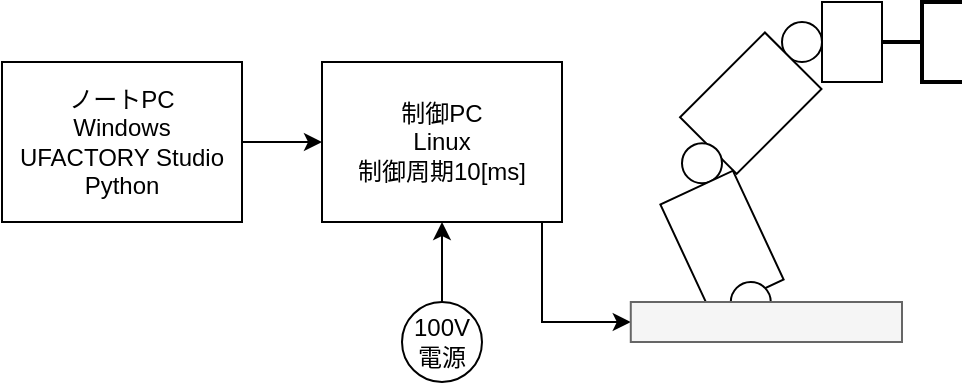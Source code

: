 <mxfile version="24.7.17" pages="3">
  <diagram name="ページ1" id="FQN3btEkEggQ161jcnd-">
    <mxGraphModel dx="819" dy="497" grid="1" gridSize="10" guides="1" tooltips="1" connect="1" arrows="1" fold="1" page="1" pageScale="1" pageWidth="827" pageHeight="1169" math="0" shadow="0">
      <root>
        <mxCell id="0" />
        <mxCell id="1" parent="0" />
        <mxCell id="hP_nf9xxPoFUclb5-hwc-5" value="" style="edgeStyle=orthogonalEdgeStyle;rounded=0;orthogonalLoop=1;jettySize=auto;html=1;" edge="1" parent="1" source="hP_nf9xxPoFUclb5-hwc-1" target="hP_nf9xxPoFUclb5-hwc-2">
          <mxGeometry relative="1" as="geometry" />
        </mxCell>
        <mxCell id="hP_nf9xxPoFUclb5-hwc-1" value="ノートPC&lt;div&gt;Windows&lt;/div&gt;&lt;div&gt;UFACTORY Studio&lt;/div&gt;&lt;div&gt;Python&lt;/div&gt;" style="rounded=0;whiteSpace=wrap;html=1;" vertex="1" parent="1">
          <mxGeometry x="200" y="320" width="120" height="80" as="geometry" />
        </mxCell>
        <mxCell id="hP_nf9xxPoFUclb5-hwc-16" style="edgeStyle=orthogonalEdgeStyle;rounded=0;orthogonalLoop=1;jettySize=auto;html=1;entryX=0;entryY=0.5;entryDx=0;entryDy=0;" edge="1" parent="1" source="hP_nf9xxPoFUclb5-hwc-2" target="hP_nf9xxPoFUclb5-hwc-14">
          <mxGeometry relative="1" as="geometry">
            <Array as="points">
              <mxPoint x="470" y="450" />
            </Array>
          </mxGeometry>
        </mxCell>
        <mxCell id="hP_nf9xxPoFUclb5-hwc-2" value="制御PC&lt;div&gt;Linux&lt;/div&gt;&lt;div&gt;制御周期10[ms]&lt;/div&gt;" style="rounded=0;whiteSpace=wrap;html=1;" vertex="1" parent="1">
          <mxGeometry x="360" y="320" width="120" height="80" as="geometry" />
        </mxCell>
        <mxCell id="hP_nf9xxPoFUclb5-hwc-4" value="" style="edgeStyle=orthogonalEdgeStyle;rounded=0;orthogonalLoop=1;jettySize=auto;html=1;" edge="1" parent="1" source="hP_nf9xxPoFUclb5-hwc-3" target="hP_nf9xxPoFUclb5-hwc-2">
          <mxGeometry relative="1" as="geometry" />
        </mxCell>
        <mxCell id="hP_nf9xxPoFUclb5-hwc-3" value="100V&lt;div&gt;電源&lt;/div&gt;" style="ellipse;whiteSpace=wrap;html=1;aspect=fixed;" vertex="1" parent="1">
          <mxGeometry x="400" y="440" width="40" height="40" as="geometry" />
        </mxCell>
        <mxCell id="hP_nf9xxPoFUclb5-hwc-6" value="" style="ellipse;whiteSpace=wrap;html=1;aspect=fixed;" vertex="1" parent="1">
          <mxGeometry x="590" y="300" width="20" height="20" as="geometry" />
        </mxCell>
        <mxCell id="hP_nf9xxPoFUclb5-hwc-8" value="" style="strokeWidth=2;html=1;shape=mxgraph.flowchart.annotation_2;align=left;labelPosition=right;pointerEvents=1;" vertex="1" parent="1">
          <mxGeometry x="640" y="290" width="40" height="40" as="geometry" />
        </mxCell>
        <mxCell id="hP_nf9xxPoFUclb5-hwc-9" value="" style="rounded=0;whiteSpace=wrap;html=1;" vertex="1" parent="1">
          <mxGeometry x="610" y="290" width="30" height="40" as="geometry" />
        </mxCell>
        <mxCell id="hP_nf9xxPoFUclb5-hwc-11" value="" style="rounded=0;whiteSpace=wrap;html=1;rotation=-45;" vertex="1" parent="1">
          <mxGeometry x="544.39" y="320.61" width="60" height="40" as="geometry" />
        </mxCell>
        <mxCell id="hP_nf9xxPoFUclb5-hwc-12" value="" style="ellipse;whiteSpace=wrap;html=1;aspect=fixed;" vertex="1" parent="1">
          <mxGeometry x="540" y="360.61" width="20" height="20" as="geometry" />
        </mxCell>
        <mxCell id="hP_nf9xxPoFUclb5-hwc-13" value="" style="rounded=0;whiteSpace=wrap;html=1;rotation=-115;" vertex="1" parent="1">
          <mxGeometry x="530" y="390" width="60" height="40" as="geometry" />
        </mxCell>
        <mxCell id="hP_nf9xxPoFUclb5-hwc-15" value="" style="ellipse;whiteSpace=wrap;html=1;aspect=fixed;" vertex="1" parent="1">
          <mxGeometry x="564.39" y="430" width="20" height="20" as="geometry" />
        </mxCell>
        <mxCell id="hP_nf9xxPoFUclb5-hwc-14" value="" style="rounded=0;whiteSpace=wrap;html=1;fillColor=#f5f5f5;fontColor=#333333;strokeColor=#666666;" vertex="1" parent="1">
          <mxGeometry x="514.39" y="440" width="135.61" height="20" as="geometry" />
        </mxCell>
      </root>
    </mxGraphModel>
  </diagram>
  <diagram id="xmDB8AMR64mlbeHu1fnh" name="ページ2">
    <mxGraphModel dx="574" dy="348" grid="1" gridSize="10" guides="1" tooltips="1" connect="1" arrows="1" fold="1" page="1" pageScale="1" pageWidth="827" pageHeight="1169" math="0" shadow="0">
      <root>
        <mxCell id="0" />
        <mxCell id="1" parent="0" />
        <mxCell id="PUuchQEiQ1UGvY4gphZg-1" value="" style="shape=partialRectangle;whiteSpace=wrap;html=1;bottom=0;right=0;fillColor=none;" vertex="1" parent="1">
          <mxGeometry x="280" y="520" width="120" height="240" as="geometry" />
        </mxCell>
        <mxCell id="PUuchQEiQ1UGvY4gphZg-2" value="" style="shape=partialRectangle;whiteSpace=wrap;html=1;bottom=0;right=0;fillColor=none;rotation=90;" vertex="1" parent="1">
          <mxGeometry x="360" y="560" width="240" height="160" as="geometry" />
        </mxCell>
        <mxCell id="PUuchQEiQ1UGvY4gphZg-7" value="" style="group" vertex="1" connectable="0" parent="1">
          <mxGeometry x="340" y="570" width="50" height="40" as="geometry" />
        </mxCell>
        <mxCell id="PUuchQEiQ1UGvY4gphZg-3" value="" style="verticalLabelPosition=bottom;verticalAlign=top;html=1;shape=mxgraph.basic.rect;fillColor2=none;strokeWidth=1;size=20;indent=5;" vertex="1" parent="PUuchQEiQ1UGvY4gphZg-7">
          <mxGeometry width="50" height="10" as="geometry" />
        </mxCell>
        <mxCell id="PUuchQEiQ1UGvY4gphZg-4" value="" style="verticalLabelPosition=bottom;verticalAlign=top;html=1;shape=mxgraph.basic.rect;fillColor2=none;strokeWidth=1;size=20;indent=5;rotation=-90;" vertex="1" parent="PUuchQEiQ1UGvY4gphZg-7">
          <mxGeometry x="-6" y="20" width="30" height="10" as="geometry" />
        </mxCell>
        <mxCell id="PUuchQEiQ1UGvY4gphZg-5" value="" style="verticalLabelPosition=bottom;verticalAlign=top;html=1;shape=mxgraph.basic.rect;fillColor2=none;strokeWidth=1;size=20;indent=5;rotation=-90;" vertex="1" parent="PUuchQEiQ1UGvY4gphZg-7">
          <mxGeometry x="24" y="20" width="30" height="10" as="geometry" />
        </mxCell>
        <mxCell id="PUuchQEiQ1UGvY4gphZg-8" value="" style="edgeStyle=elbowEdgeStyle;elbow=vertical;endArrow=classic;html=1;curved=0;rounded=0;endSize=8;startSize=8;entryX=0.488;entryY=-0.04;entryDx=0;entryDy=0;entryPerimeter=0;exitX=0.113;exitY=1.013;exitDx=0;exitDy=0;exitPerimeter=0;" edge="1" parent="1" source="PUuchQEiQ1UGvY4gphZg-2" target="PUuchQEiQ1UGvY4gphZg-3">
          <mxGeometry width="50" height="50" relative="1" as="geometry">
            <mxPoint x="390" y="590" as="sourcePoint" />
            <mxPoint x="440" y="540" as="targetPoint" />
            <Array as="points">
              <mxPoint x="380" y="550" />
            </Array>
          </mxGeometry>
        </mxCell>
        <mxCell id="PUuchQEiQ1UGvY4gphZg-13" value="" style="verticalLabelPosition=bottom;verticalAlign=top;html=1;shape=mxgraph.basic.rect;fillColor2=none;strokeWidth=1;size=20;indent=5;" vertex="1" parent="1">
          <mxGeometry x="480" y="640" width="40" height="90" as="geometry" />
        </mxCell>
        <mxCell id="PUuchQEiQ1UGvY4gphZg-14" value="P1" style="ellipse;whiteSpace=wrap;html=1;aspect=fixed;" vertex="1" parent="1">
          <mxGeometry x="485" y="640" width="30" height="30" as="geometry" />
        </mxCell>
        <mxCell id="PUuchQEiQ1UGvY4gphZg-15" value="P2" style="ellipse;whiteSpace=wrap;html=1;aspect=fixed;" vertex="1" parent="1">
          <mxGeometry x="485" y="670" width="30" height="30" as="geometry" />
        </mxCell>
        <mxCell id="PUuchQEiQ1UGvY4gphZg-16" value="P3" style="ellipse;whiteSpace=wrap;html=1;aspect=fixed;" vertex="1" parent="1">
          <mxGeometry x="485" y="700" width="30" height="30" as="geometry" />
        </mxCell>
        <mxCell id="PUuchQEiQ1UGvY4gphZg-9" value="" style="verticalLabelPosition=bottom;verticalAlign=top;html=1;shape=mxgraph.basic.rect;fillColor2=none;strokeWidth=1;size=20;indent=5;" vertex="1" parent="1">
          <mxGeometry x="320" y="640" width="40" height="90" as="geometry" />
        </mxCell>
        <mxCell id="PUuchQEiQ1UGvY4gphZg-10" value="S1" style="ellipse;whiteSpace=wrap;html=1;aspect=fixed;" vertex="1" parent="1">
          <mxGeometry x="325" y="640" width="30" height="30" as="geometry" />
        </mxCell>
        <mxCell id="PUuchQEiQ1UGvY4gphZg-11" value="S2" style="ellipse;whiteSpace=wrap;html=1;aspect=fixed;" vertex="1" parent="1">
          <mxGeometry x="325" y="670" width="30" height="30" as="geometry" />
        </mxCell>
        <mxCell id="PUuchQEiQ1UGvY4gphZg-12" value="S3" style="ellipse;whiteSpace=wrap;html=1;aspect=fixed;" vertex="1" parent="1">
          <mxGeometry x="325" y="700" width="30" height="30" as="geometry" />
        </mxCell>
      </root>
    </mxGraphModel>
  </diagram>
  <diagram id="EQruWchjP5YeGzdDpv3R" name="ページ3">
    <mxGraphModel dx="989" dy="600" grid="1" gridSize="10" guides="1" tooltips="1" connect="1" arrows="1" fold="1" page="1" pageScale="1" pageWidth="827" pageHeight="1169" math="0" shadow="0">
      <root>
        <mxCell id="0" />
        <mxCell id="1" parent="0" />
        <mxCell id="67Fab36-caNjaczK6mdO-8" value="" style="edgeStyle=orthogonalEdgeStyle;rounded=0;orthogonalLoop=1;jettySize=auto;html=1;entryX=0.5;entryY=0;entryDx=0;entryDy=0;" edge="1" parent="1" source="67Fab36-caNjaczK6mdO-1" target="67Fab36-caNjaczK6mdO-2">
          <mxGeometry relative="1" as="geometry" />
        </mxCell>
        <mxCell id="67Fab36-caNjaczK6mdO-1" value="スタート" style="rounded=1;whiteSpace=wrap;html=1;" vertex="1" parent="1">
          <mxGeometry x="160" y="200" width="80" height="40" as="geometry" />
        </mxCell>
        <mxCell id="67Fab36-caNjaczK6mdO-11" style="edgeStyle=orthogonalEdgeStyle;rounded=0;orthogonalLoop=1;jettySize=auto;html=1;entryX=0.5;entryY=0;entryDx=0;entryDy=0;" edge="1" parent="1" source="67Fab36-caNjaczK6mdO-2" target="67Fab36-caNjaczK6mdO-3">
          <mxGeometry relative="1" as="geometry" />
        </mxCell>
        <mxCell id="67Fab36-caNjaczK6mdO-2" value="現在の関節角度情報から順運動学を&lt;div&gt;用いて手先の位置姿勢を計算&lt;/div&gt;" style="rounded=1;whiteSpace=wrap;html=1;" vertex="1" parent="1">
          <mxGeometry x="80" y="280" width="240" height="40" as="geometry" />
        </mxCell>
        <mxCell id="67Fab36-caNjaczK6mdO-12" style="edgeStyle=orthogonalEdgeStyle;rounded=0;orthogonalLoop=1;jettySize=auto;html=1;entryX=0.5;entryY=0;entryDx=0;entryDy=0;" edge="1" parent="1" source="67Fab36-caNjaczK6mdO-3" target="67Fab36-caNjaczK6mdO-4">
          <mxGeometry relative="1" as="geometry" />
        </mxCell>
        <mxCell id="67Fab36-caNjaczK6mdO-3" value="現在位置と目標位置を直線で結ぶ&lt;div&gt;直線経路を生成&lt;br&gt;&lt;/div&gt;" style="rounded=1;whiteSpace=wrap;html=1;" vertex="1" parent="1">
          <mxGeometry x="80" y="340" width="240" height="40" as="geometry" />
        </mxCell>
        <mxCell id="67Fab36-caNjaczK6mdO-13" style="edgeStyle=orthogonalEdgeStyle;rounded=0;orthogonalLoop=1;jettySize=auto;html=1;entryX=0.5;entryY=0;entryDx=0;entryDy=0;" edge="1" parent="1" source="67Fab36-caNjaczK6mdO-4" target="67Fab36-caNjaczK6mdO-5">
          <mxGeometry relative="1" as="geometry" />
        </mxCell>
        <mxCell id="67Fab36-caNjaczK6mdO-4" value="時間の多項式による手先の軌道生成" style="rounded=1;whiteSpace=wrap;html=1;" vertex="1" parent="1">
          <mxGeometry x="80" y="400" width="240" height="40" as="geometry" />
        </mxCell>
        <mxCell id="67Fab36-caNjaczK6mdO-14" style="edgeStyle=orthogonalEdgeStyle;rounded=0;orthogonalLoop=1;jettySize=auto;html=1;entryX=0.5;entryY=0;entryDx=0;entryDy=0;" edge="1" parent="1" source="67Fab36-caNjaczK6mdO-5" target="67Fab36-caNjaczK6mdO-6">
          <mxGeometry relative="1" as="geometry" />
        </mxCell>
        <mxCell id="67Fab36-caNjaczK6mdO-5" value="軌道の式に現在時刻を代入し，&lt;div&gt;現在時刻における目標位置を計算&lt;/div&gt;" style="rounded=1;whiteSpace=wrap;html=1;" vertex="1" parent="1">
          <mxGeometry x="80" y="460" width="240" height="40" as="geometry" />
        </mxCell>
        <mxCell id="67Fab36-caNjaczK6mdO-15" style="edgeStyle=orthogonalEdgeStyle;rounded=0;orthogonalLoop=1;jettySize=auto;html=1;entryX=0.5;entryY=0;entryDx=0;entryDy=0;" edge="1" parent="1" source="67Fab36-caNjaczK6mdO-6" target="67Fab36-caNjaczK6mdO-7">
          <mxGeometry relative="1" as="geometry" />
        </mxCell>
        <mxCell id="67Fab36-caNjaczK6mdO-6" value="逆運動学による関節軌道を計算" style="rounded=1;whiteSpace=wrap;html=1;" vertex="1" parent="1">
          <mxGeometry x="80" y="520" width="240" height="40" as="geometry" />
        </mxCell>
        <mxCell id="67Fab36-caNjaczK6mdO-16" style="edgeStyle=orthogonalEdgeStyle;rounded=0;orthogonalLoop=1;jettySize=auto;html=1;entryX=1.015;entryY=0.388;entryDx=0;entryDy=0;entryPerimeter=0;" edge="1" parent="1" source="67Fab36-caNjaczK6mdO-7" target="67Fab36-caNjaczK6mdO-5">
          <mxGeometry relative="1" as="geometry">
            <mxPoint x="350" y="480" as="targetPoint" />
            <Array as="points">
              <mxPoint x="350" y="600" />
              <mxPoint x="350" y="476" />
            </Array>
          </mxGeometry>
        </mxCell>
        <mxCell id="67Fab36-caNjaczK6mdO-7" value="モータの制御" style="rounded=1;whiteSpace=wrap;html=1;" vertex="1" parent="1">
          <mxGeometry x="80" y="580" width="240" height="40" as="geometry" />
        </mxCell>
        <mxCell id="67Fab36-caNjaczK6mdO-17" value="" style="edgeStyle=orthogonalEdgeStyle;rounded=0;orthogonalLoop=1;jettySize=auto;html=1;entryX=0.5;entryY=0;entryDx=0;entryDy=0;" edge="1" parent="1" source="67Fab36-caNjaczK6mdO-18" target="67Fab36-caNjaczK6mdO-20">
          <mxGeometry relative="1" as="geometry" />
        </mxCell>
        <mxCell id="67Fab36-caNjaczK6mdO-18" value="スタート" style="rounded=1;whiteSpace=wrap;html=1;" vertex="1" parent="1">
          <mxGeometry x="480" y="200" width="80" height="40" as="geometry" />
        </mxCell>
        <mxCell id="67Fab36-caNjaczK6mdO-19" style="edgeStyle=orthogonalEdgeStyle;rounded=0;orthogonalLoop=1;jettySize=auto;html=1;entryX=0.5;entryY=0;entryDx=0;entryDy=0;" edge="1" parent="1" source="67Fab36-caNjaczK6mdO-20" target="67Fab36-caNjaczK6mdO-22">
          <mxGeometry relative="1" as="geometry" />
        </mxCell>
        <mxCell id="67Fab36-caNjaczK6mdO-20" value="現在の関節角度情報の取得" style="rounded=1;whiteSpace=wrap;html=1;" vertex="1" parent="1">
          <mxGeometry x="400" y="280" width="240" height="40" as="geometry" />
        </mxCell>
        <mxCell id="67Fab36-caNjaczK6mdO-21" style="edgeStyle=orthogonalEdgeStyle;rounded=0;orthogonalLoop=1;jettySize=auto;html=1;entryX=0.5;entryY=0;entryDx=0;entryDy=0;" edge="1" parent="1" source="67Fab36-caNjaczK6mdO-22" target="67Fab36-caNjaczK6mdO-24">
          <mxGeometry relative="1" as="geometry" />
        </mxCell>
        <mxCell id="67Fab36-caNjaczK6mdO-22" value="&lt;div&gt;手先の目標位置姿勢から，&lt;/div&gt;&lt;div&gt;逆運動学で目標関節角度を計算&lt;br&gt;&lt;/div&gt;" style="rounded=1;whiteSpace=wrap;html=1;" vertex="1" parent="1">
          <mxGeometry x="400" y="340" width="240" height="40" as="geometry" />
        </mxCell>
        <mxCell id="67Fab36-caNjaczK6mdO-23" style="edgeStyle=orthogonalEdgeStyle;rounded=0;orthogonalLoop=1;jettySize=auto;html=1;entryX=0.5;entryY=0;entryDx=0;entryDy=0;" edge="1" parent="1" source="67Fab36-caNjaczK6mdO-24" target="67Fab36-caNjaczK6mdO-26">
          <mxGeometry relative="1" as="geometry" />
        </mxCell>
        <mxCell id="67Fab36-caNjaczK6mdO-24" value="時間の多項式による関節の軌道生成" style="rounded=1;whiteSpace=wrap;html=1;" vertex="1" parent="1">
          <mxGeometry x="400" y="400" width="240" height="40" as="geometry" />
        </mxCell>
        <mxCell id="67Fab36-caNjaczK6mdO-31" value="" style="edgeStyle=orthogonalEdgeStyle;rounded=0;orthogonalLoop=1;jettySize=auto;html=1;" edge="1" parent="1" source="67Fab36-caNjaczK6mdO-26" target="67Fab36-caNjaczK6mdO-30">
          <mxGeometry relative="1" as="geometry" />
        </mxCell>
        <mxCell id="67Fab36-caNjaczK6mdO-26" value="軌道の式に現在時刻を代入し，&lt;div&gt;現在時刻における目標角度を計算&lt;br&gt;&lt;/div&gt;" style="rounded=1;whiteSpace=wrap;html=1;" vertex="1" parent="1">
          <mxGeometry x="400" y="460" width="240" height="40" as="geometry" />
        </mxCell>
        <mxCell id="67Fab36-caNjaczK6mdO-29" style="edgeStyle=orthogonalEdgeStyle;rounded=0;orthogonalLoop=1;jettySize=auto;html=1;entryX=1.015;entryY=0.388;entryDx=0;entryDy=0;entryPerimeter=0;" edge="1" parent="1" source="67Fab36-caNjaczK6mdO-30" target="67Fab36-caNjaczK6mdO-26">
          <mxGeometry relative="1" as="geometry">
            <mxPoint x="670" y="480" as="targetPoint" />
            <Array as="points">
              <mxPoint x="670" y="600" />
              <mxPoint x="670" y="476" />
            </Array>
          </mxGeometry>
        </mxCell>
        <mxCell id="67Fab36-caNjaczK6mdO-30" value="モータの制御" style="rounded=1;whiteSpace=wrap;html=1;" vertex="1" parent="1">
          <mxGeometry x="400" y="580" width="240" height="40" as="geometry" />
        </mxCell>
        <mxCell id="67Fab36-caNjaczK6mdO-32" value="作業空間の場合【実験1-2】" style="text;html=1;align=center;verticalAlign=middle;resizable=0;points=[];autosize=1;strokeColor=none;fillColor=none;" vertex="1" parent="1">
          <mxGeometry x="115" y="630" width="170" height="30" as="geometry" />
        </mxCell>
        <mxCell id="67Fab36-caNjaczK6mdO-33" value="関節空間の場合【実験2】" style="text;html=1;align=center;verticalAlign=middle;resizable=0;points=[];autosize=1;strokeColor=none;fillColor=none;" vertex="1" parent="1">
          <mxGeometry x="440" y="628" width="160" height="30" as="geometry" />
        </mxCell>
      </root>
    </mxGraphModel>
  </diagram>
</mxfile>

